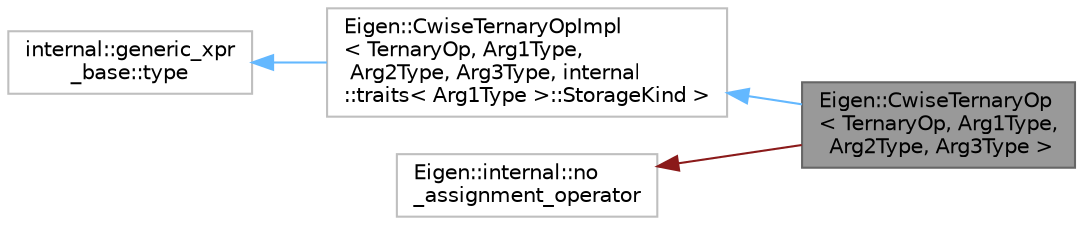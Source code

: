 digraph "Eigen::CwiseTernaryOp&lt; TernaryOp, Arg1Type, Arg2Type, Arg3Type &gt;"
{
 // LATEX_PDF_SIZE
  bgcolor="transparent";
  edge [fontname=Helvetica,fontsize=10,labelfontname=Helvetica,labelfontsize=10];
  node [fontname=Helvetica,fontsize=10,shape=box,height=0.2,width=0.4];
  rankdir="LR";
  Node1 [id="Node000001",label="Eigen::CwiseTernaryOp\l\< TernaryOp, Arg1Type,\l Arg2Type, Arg3Type \>",height=0.2,width=0.4,color="gray40", fillcolor="grey60", style="filled", fontcolor="black",tooltip="Generic expression where a coefficient-wise ternary operator is applied to two expressions."];
  Node2 -> Node1 [id="edge4_Node000001_Node000002",dir="back",color="steelblue1",style="solid",tooltip=" "];
  Node2 [id="Node000002",label="Eigen::CwiseTernaryOpImpl\l\< TernaryOp, Arg1Type,\l Arg2Type, Arg3Type, internal\l::traits\< Arg1Type \>::StorageKind \>",height=0.2,width=0.4,color="grey75", fillcolor="white", style="filled",URL="$classEigen_1_1CwiseTernaryOpImpl.html",tooltip=" "];
  Node3 -> Node2 [id="edge5_Node000002_Node000003",dir="back",color="steelblue1",style="solid",tooltip=" "];
  Node3 [id="Node000003",label="internal::generic_xpr\l_base::type",height=0.2,width=0.4,color="grey75", fillcolor="white", style="filled",tooltip=" "];
  Node4 -> Node1 [id="edge6_Node000001_Node000004",dir="back",color="firebrick4",style="solid",tooltip=" "];
  Node4 [id="Node000004",label="Eigen::internal::no\l_assignment_operator",height=0.2,width=0.4,color="grey75", fillcolor="white", style="filled",URL="$classEigen_1_1internal_1_1no__assignment__operator.html",tooltip=" "];
}
